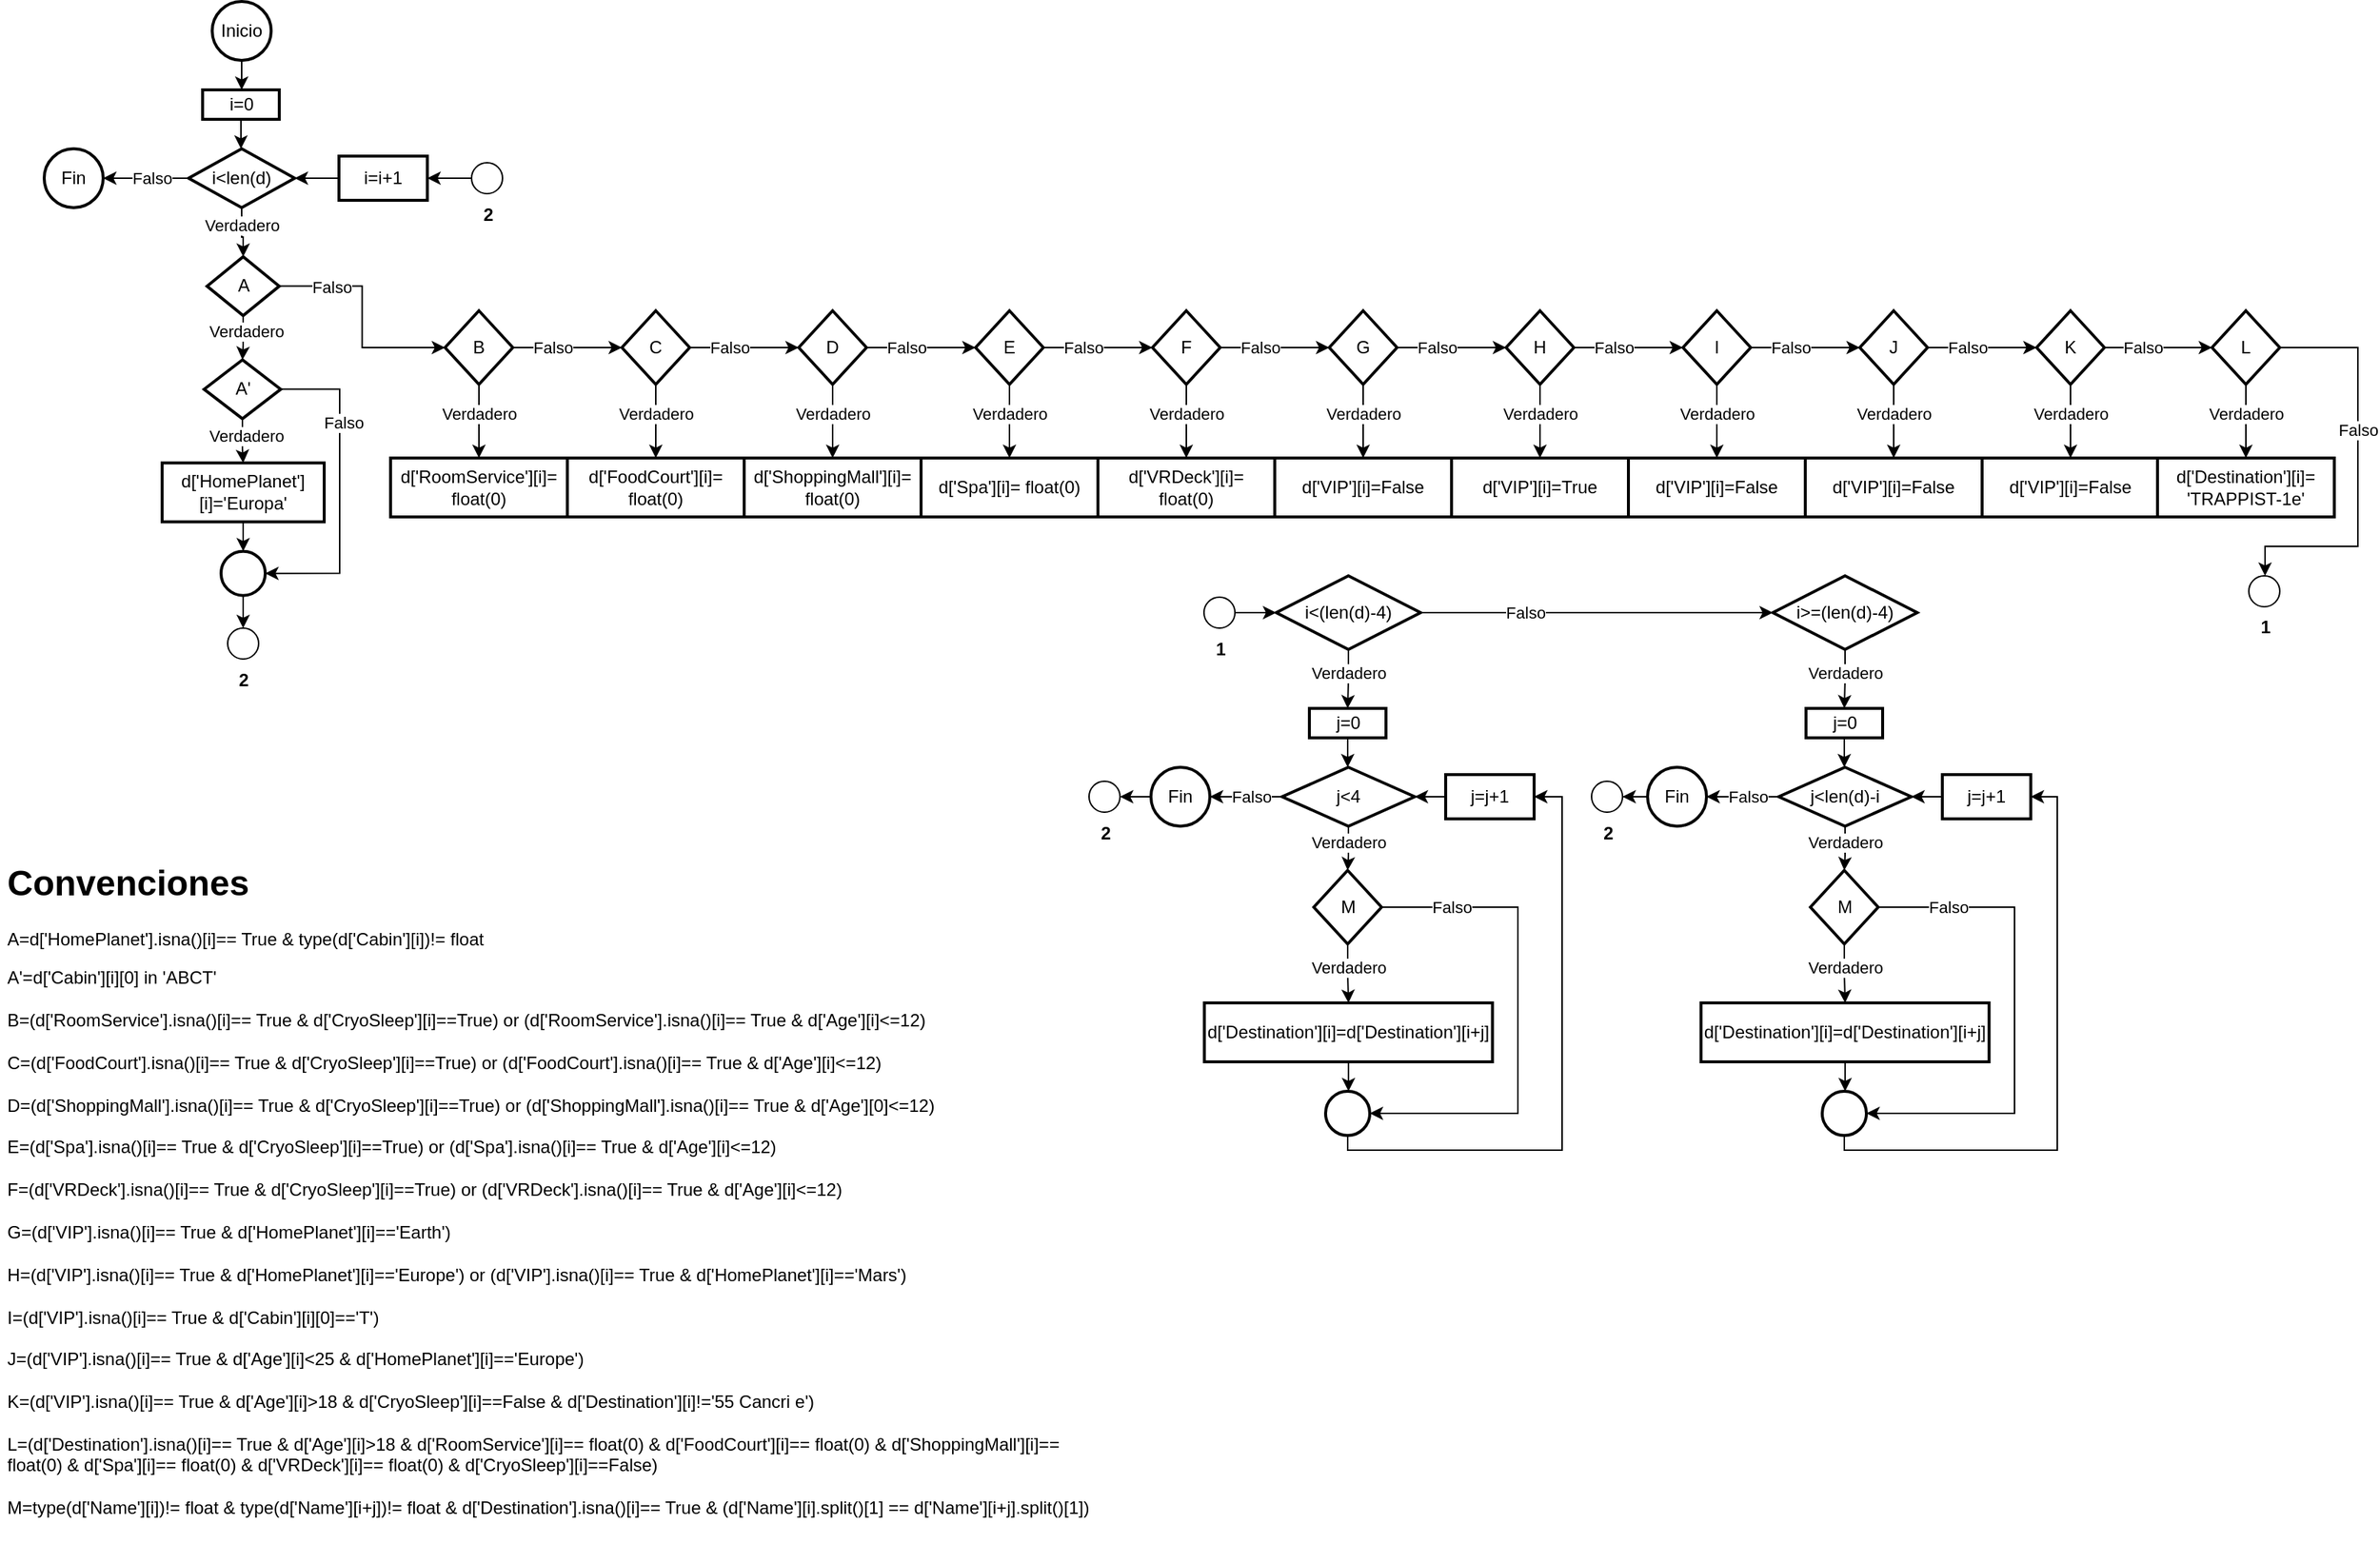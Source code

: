 <mxfile version="20.6.0" type="device"><diagram id="C5RBs43oDa-KdzZeNtuy" name="Page-1"><mxGraphModel dx="2869" dy="1013" grid="1" gridSize="10" guides="1" tooltips="1" connect="1" arrows="1" fold="1" page="1" pageScale="1" pageWidth="827" pageHeight="1169" math="0" shadow="0"><root><mxCell id="WIyWlLk6GJQsqaUBKTNV-0"/><mxCell id="WIyWlLk6GJQsqaUBKTNV-1" parent="WIyWlLk6GJQsqaUBKTNV-0"/><mxCell id="7vP-68upzNLAECdvFKPq-3" value="" style="edgeStyle=orthogonalEdgeStyle;rounded=0;orthogonalLoop=1;jettySize=auto;html=1;" parent="WIyWlLk6GJQsqaUBKTNV-1" source="7vP-68upzNLAECdvFKPq-1" target="7vP-68upzNLAECdvFKPq-2" edge="1"><mxGeometry relative="1" as="geometry"/></mxCell><mxCell id="7vP-68upzNLAECdvFKPq-1" value="Inicio" style="strokeWidth=2;html=1;shape=mxgraph.flowchart.start_2;whiteSpace=wrap;" parent="WIyWlLk6GJQsqaUBKTNV-1" vertex="1"><mxGeometry x="154" y="80" width="40" height="40" as="geometry"/></mxCell><mxCell id="7vP-68upzNLAECdvFKPq-5" value="" style="edgeStyle=orthogonalEdgeStyle;rounded=0;orthogonalLoop=1;jettySize=auto;html=1;" parent="WIyWlLk6GJQsqaUBKTNV-1" source="7vP-68upzNLAECdvFKPq-2" target="7vP-68upzNLAECdvFKPq-4" edge="1"><mxGeometry relative="1" as="geometry"/></mxCell><mxCell id="7vP-68upzNLAECdvFKPq-2" value="i=0" style="whiteSpace=wrap;html=1;strokeWidth=2;" parent="WIyWlLk6GJQsqaUBKTNV-1" vertex="1"><mxGeometry x="147.5" y="140" width="52" height="20" as="geometry"/></mxCell><mxCell id="7vP-68upzNLAECdvFKPq-9" style="edgeStyle=orthogonalEdgeStyle;rounded=0;orthogonalLoop=1;jettySize=auto;html=1;entryX=1;entryY=0.5;entryDx=0;entryDy=0;entryPerimeter=0;" parent="WIyWlLk6GJQsqaUBKTNV-1" source="7vP-68upzNLAECdvFKPq-4" target="7vP-68upzNLAECdvFKPq-6" edge="1"><mxGeometry relative="1" as="geometry"/></mxCell><mxCell id="7vP-68upzNLAECdvFKPq-10" value="Falso" style="edgeLabel;html=1;align=center;verticalAlign=middle;resizable=0;points=[];" parent="7vP-68upzNLAECdvFKPq-9" vertex="1" connectable="0"><mxGeometry x="-0.14" relative="1" as="geometry"><mxPoint as="offset"/></mxGeometry></mxCell><mxCell id="ve0nWEtaaZQ8LuhQwsrG-1" value="" style="edgeStyle=orthogonalEdgeStyle;rounded=0;orthogonalLoop=1;jettySize=auto;html=1;" edge="1" parent="WIyWlLk6GJQsqaUBKTNV-1" source="7vP-68upzNLAECdvFKPq-4" target="ve0nWEtaaZQ8LuhQwsrG-0"><mxGeometry relative="1" as="geometry"/></mxCell><mxCell id="ve0nWEtaaZQ8LuhQwsrG-2" value="Verdadero" style="edgeLabel;html=1;align=center;verticalAlign=middle;resizable=0;points=[];" vertex="1" connectable="0" parent="ve0nWEtaaZQ8LuhQwsrG-1"><mxGeometry x="-0.298" relative="1" as="geometry"><mxPoint as="offset"/></mxGeometry></mxCell><mxCell id="7vP-68upzNLAECdvFKPq-4" value="i&amp;lt;len(d)" style="rhombus;whiteSpace=wrap;html=1;strokeWidth=2;" parent="WIyWlLk6GJQsqaUBKTNV-1" vertex="1"><mxGeometry x="138" y="180" width="72" height="40" as="geometry"/></mxCell><mxCell id="7vP-68upzNLAECdvFKPq-6" value="Fin" style="strokeWidth=2;html=1;shape=mxgraph.flowchart.start_2;whiteSpace=wrap;" parent="WIyWlLk6GJQsqaUBKTNV-1" vertex="1"><mxGeometry x="40" y="180" width="40" height="40" as="geometry"/></mxCell><mxCell id="7vP-68upzNLAECdvFKPq-16" style="edgeStyle=orthogonalEdgeStyle;rounded=0;orthogonalLoop=1;jettySize=auto;html=1;entryX=1;entryY=0.5;entryDx=0;entryDy=0;" parent="WIyWlLk6GJQsqaUBKTNV-1" source="7vP-68upzNLAECdvFKPq-15" target="7vP-68upzNLAECdvFKPq-4" edge="1"><mxGeometry relative="1" as="geometry"/></mxCell><mxCell id="7vP-68upzNLAECdvFKPq-15" value="i=i+1" style="whiteSpace=wrap;html=1;strokeWidth=2;" parent="WIyWlLk6GJQsqaUBKTNV-1" vertex="1"><mxGeometry x="240" y="185" width="60" height="30" as="geometry"/></mxCell><mxCell id="ve0nWEtaaZQ8LuhQwsrG-4" value="" style="edgeStyle=orthogonalEdgeStyle;rounded=0;orthogonalLoop=1;jettySize=auto;html=1;" edge="1" parent="WIyWlLk6GJQsqaUBKTNV-1" source="ve0nWEtaaZQ8LuhQwsrG-0" target="ve0nWEtaaZQ8LuhQwsrG-3"><mxGeometry relative="1" as="geometry"/></mxCell><mxCell id="ve0nWEtaaZQ8LuhQwsrG-5" value="Verdadero" style="edgeLabel;html=1;align=center;verticalAlign=middle;resizable=0;points=[];" vertex="1" connectable="0" parent="ve0nWEtaaZQ8LuhQwsrG-4"><mxGeometry x="-0.328" y="2" relative="1" as="geometry"><mxPoint as="offset"/></mxGeometry></mxCell><mxCell id="ve0nWEtaaZQ8LuhQwsrG-95" style="edgeStyle=orthogonalEdgeStyle;rounded=0;orthogonalLoop=1;jettySize=auto;html=1;entryX=0;entryY=0.5;entryDx=0;entryDy=0;" edge="1" parent="WIyWlLk6GJQsqaUBKTNV-1" source="ve0nWEtaaZQ8LuhQwsrG-0" target="ve0nWEtaaZQ8LuhQwsrG-15"><mxGeometry relative="1" as="geometry"/></mxCell><mxCell id="ve0nWEtaaZQ8LuhQwsrG-96" value="Falso" style="edgeLabel;html=1;align=center;verticalAlign=middle;resizable=0;points=[];" vertex="1" connectable="0" parent="ve0nWEtaaZQ8LuhQwsrG-95"><mxGeometry x="-0.691" relative="1" as="geometry"><mxPoint x="11" as="offset"/></mxGeometry></mxCell><mxCell id="ve0nWEtaaZQ8LuhQwsrG-0" value="A" style="rhombus;whiteSpace=wrap;html=1;strokeWidth=2;" vertex="1" parent="WIyWlLk6GJQsqaUBKTNV-1"><mxGeometry x="150.5" y="253.33" width="49" height="40" as="geometry"/></mxCell><mxCell id="ve0nWEtaaZQ8LuhQwsrG-7" value="" style="edgeStyle=orthogonalEdgeStyle;rounded=0;orthogonalLoop=1;jettySize=auto;html=1;entryX=0.5;entryY=0;entryDx=0;entryDy=0;" edge="1" parent="WIyWlLk6GJQsqaUBKTNV-1" source="ve0nWEtaaZQ8LuhQwsrG-3" target="ve0nWEtaaZQ8LuhQwsrG-9"><mxGeometry relative="1" as="geometry"><mxPoint x="174.5" y="427.83" as="targetPoint"/></mxGeometry></mxCell><mxCell id="ve0nWEtaaZQ8LuhQwsrG-8" value="Verdadero" style="edgeLabel;html=1;align=center;verticalAlign=middle;resizable=0;points=[];" vertex="1" connectable="0" parent="ve0nWEtaaZQ8LuhQwsrG-7"><mxGeometry x="-0.295" y="2" relative="1" as="geometry"><mxPoint as="offset"/></mxGeometry></mxCell><mxCell id="ve0nWEtaaZQ8LuhQwsrG-13" style="edgeStyle=orthogonalEdgeStyle;rounded=0;orthogonalLoop=1;jettySize=auto;html=1;entryX=1;entryY=0.5;entryDx=0;entryDy=0;entryPerimeter=0;" edge="1" parent="WIyWlLk6GJQsqaUBKTNV-1" source="ve0nWEtaaZQ8LuhQwsrG-3" target="ve0nWEtaaZQ8LuhQwsrG-11"><mxGeometry relative="1" as="geometry"><Array as="points"><mxPoint x="240.5" y="343.33"/><mxPoint x="240.5" y="468.33"/></Array></mxGeometry></mxCell><mxCell id="ve0nWEtaaZQ8LuhQwsrG-14" value="Falso" style="edgeLabel;html=1;align=center;verticalAlign=middle;resizable=0;points=[];" vertex="1" connectable="0" parent="ve0nWEtaaZQ8LuhQwsrG-13"><mxGeometry x="-0.425" y="2" relative="1" as="geometry"><mxPoint as="offset"/></mxGeometry></mxCell><mxCell id="ve0nWEtaaZQ8LuhQwsrG-3" value="A'" style="rhombus;whiteSpace=wrap;html=1;strokeWidth=2;" vertex="1" parent="WIyWlLk6GJQsqaUBKTNV-1"><mxGeometry x="148.5" y="323.33" width="52" height="40" as="geometry"/></mxCell><mxCell id="ve0nWEtaaZQ8LuhQwsrG-12" style="edgeStyle=orthogonalEdgeStyle;rounded=0;orthogonalLoop=1;jettySize=auto;html=1;entryX=0.5;entryY=0;entryDx=0;entryDy=0;entryPerimeter=0;" edge="1" parent="WIyWlLk6GJQsqaUBKTNV-1" source="ve0nWEtaaZQ8LuhQwsrG-9" target="ve0nWEtaaZQ8LuhQwsrG-11"><mxGeometry relative="1" as="geometry"/></mxCell><mxCell id="ve0nWEtaaZQ8LuhQwsrG-9" value="d['HomePlanet'][i]='Europa'" style="whiteSpace=wrap;html=1;strokeWidth=2;" vertex="1" parent="WIyWlLk6GJQsqaUBKTNV-1"><mxGeometry x="120" y="393.33" width="110" height="40" as="geometry"/></mxCell><mxCell id="ve0nWEtaaZQ8LuhQwsrG-161" style="edgeStyle=orthogonalEdgeStyle;rounded=0;orthogonalLoop=1;jettySize=auto;html=1;entryX=0.5;entryY=0;entryDx=0;entryDy=0;entryPerimeter=0;" edge="1" parent="WIyWlLk6GJQsqaUBKTNV-1" source="ve0nWEtaaZQ8LuhQwsrG-11" target="ve0nWEtaaZQ8LuhQwsrG-160"><mxGeometry relative="1" as="geometry"/></mxCell><mxCell id="ve0nWEtaaZQ8LuhQwsrG-11" value="" style="strokeWidth=2;html=1;shape=mxgraph.flowchart.start_2;whiteSpace=wrap;" vertex="1" parent="WIyWlLk6GJQsqaUBKTNV-1"><mxGeometry x="160" y="453.33" width="30" height="30" as="geometry"/></mxCell><mxCell id="ve0nWEtaaZQ8LuhQwsrG-20" value="" style="edgeStyle=orthogonalEdgeStyle;rounded=0;orthogonalLoop=1;jettySize=auto;html=1;" edge="1" parent="WIyWlLk6GJQsqaUBKTNV-1" source="ve0nWEtaaZQ8LuhQwsrG-15" target="ve0nWEtaaZQ8LuhQwsrG-19"><mxGeometry relative="1" as="geometry"/></mxCell><mxCell id="ve0nWEtaaZQ8LuhQwsrG-21" value="Verdadero" style="edgeLabel;html=1;align=center;verticalAlign=middle;resizable=0;points=[];" vertex="1" connectable="0" parent="ve0nWEtaaZQ8LuhQwsrG-20"><mxGeometry x="-0.212" relative="1" as="geometry"><mxPoint as="offset"/></mxGeometry></mxCell><mxCell id="ve0nWEtaaZQ8LuhQwsrG-23" value="" style="edgeStyle=orthogonalEdgeStyle;rounded=0;orthogonalLoop=1;jettySize=auto;html=1;" edge="1" parent="WIyWlLk6GJQsqaUBKTNV-1" source="ve0nWEtaaZQ8LuhQwsrG-15" target="ve0nWEtaaZQ8LuhQwsrG-22"><mxGeometry relative="1" as="geometry"/></mxCell><mxCell id="ve0nWEtaaZQ8LuhQwsrG-24" value="Falso" style="edgeLabel;html=1;align=center;verticalAlign=middle;resizable=0;points=[];" vertex="1" connectable="0" parent="ve0nWEtaaZQ8LuhQwsrG-23"><mxGeometry x="-0.281" relative="1" as="geometry"><mxPoint as="offset"/></mxGeometry></mxCell><mxCell id="ve0nWEtaaZQ8LuhQwsrG-15" value="B" style="rhombus;whiteSpace=wrap;html=1;strokeWidth=2;" vertex="1" parent="WIyWlLk6GJQsqaUBKTNV-1"><mxGeometry x="312" y="290" width="46" height="50" as="geometry"/></mxCell><mxCell id="ve0nWEtaaZQ8LuhQwsrG-18" value="&lt;h1&gt;Convenciones&lt;/h1&gt;&lt;p&gt;&lt;span style=&quot;text-align: center;&quot;&gt;A=d['HomePlanet'].isna()[i]== True &amp;amp; type(d['Cabin'][i])!= float&lt;/span&gt;&lt;/p&gt;&lt;span style=&quot;text-align: center;&quot;&gt;A'=&lt;/span&gt;&lt;span style=&quot;text-align: center;&quot;&gt;d['Cabin'][i][0] in 'ABCT'&lt;br&gt;&lt;br&gt;&lt;/span&gt;&lt;span style=&quot;text-align: center;&quot;&gt;B=&lt;/span&gt;&lt;span style=&quot;text-align: center;&quot;&gt;(d['RoomService'].isna()[i]== True &amp;amp; d['CryoSleep'][i]==True)&amp;nbsp;&lt;/span&gt;&lt;span style=&quot;text-align: center;&quot;&gt;or (d['RoomService'].isna()[i]== True &amp;amp; d['Age'][i]&amp;lt;=12)&lt;br&gt;&lt;br&gt;C=&lt;span style=&quot;font-size: 12px;&quot;&gt;(d['FoodCourt'].isna()[i]== True &amp;amp; d['CryoSleep'][i]==True) or (d['FoodCourt'].isna()[i]== True &amp;amp; d['Age'][i]&amp;lt;=12)&lt;br&gt;&lt;br&gt;&lt;/span&gt;D=&lt;span style=&quot;font-size: 12px;&quot;&gt;(d['ShoppingMall'].isna()[i]== True &amp;amp; d['CryoSleep'][i]==True) or (d['ShoppingMall'].isna()[i]== True &amp;amp; d['Age'][0]&amp;lt;=12)&lt;br&gt;&lt;/span&gt;&lt;br&gt;&lt;span style=&quot;font-size: 12px;&quot;&gt;E=(d['Spa'].isna()[i]== True &amp;amp; d['CryoSleep'][i]==True) or (d['Spa'].isna()[i]== True &amp;amp; d['Age'][i]&amp;lt;=12)&lt;br&gt;&lt;/span&gt;&lt;br&gt;&lt;span style=&quot;font-size: 12px;&quot;&gt;F=(d['VRDeck'].isna()[i]== True &amp;amp; d['CryoSleep'][i]==True) or (d['VRDeck'].isna()[i]== True &amp;amp; d['Age'][i]&amp;lt;=12)&lt;br&gt;&lt;/span&gt;&lt;br&gt;&lt;span style=&quot;font-size: 12px;&quot;&gt;G=(d['VIP'].isna()[i]== True &amp;amp; d['HomePlanet'][i]=='Earth')&lt;br&gt;&lt;/span&gt;&lt;br&gt;H=&lt;span style=&quot;font-size: 12px;&quot;&gt;(d['VIP'].isna()[i]== True &amp;amp; d['HomePlanet'][i]=='Europe') or (d['VIP'].isna()[i]== True &amp;amp; d['HomePlanet'][i]=='Mars')&lt;br&gt;&lt;/span&gt;&lt;br&gt;I=&lt;span style=&quot;font-size: 12px;&quot;&gt;(d['VIP'].isna()[i]== True &amp;amp; d['Cabin'][i][0]=='T')&lt;br&gt;&lt;/span&gt;&lt;br&gt;J=&lt;span style=&quot;font-size: 12px;&quot;&gt;(d['VIP'].isna()[i]== True &amp;amp; d['Age'][i]&amp;lt;25 &amp;amp; d['HomePlanet'][i]=='Europe')&lt;br&gt;&lt;/span&gt;&lt;br&gt;K=&lt;span style=&quot;font-size: 12px;&quot;&gt;(d['VIP'].isna()[i]== True &amp;amp; d['Age'][i]&amp;gt;18 &amp;amp; d['CryoSleep'][i]==False &amp;amp; d['Destination'][i]!='55 Cancri e')&lt;br&gt;&lt;/span&gt;&lt;br&gt;L=&lt;span style=&quot;font-size: 12px;&quot;&gt;(d['Destination'].isna()[i]== True &amp;amp; d['Age'][i]&amp;gt;18 &amp;amp; d['RoomService'][i]== float(0) &amp;amp; d['FoodCourt'][i]== float(0) &amp;amp; d['ShoppingMall'][i]== float(0) &amp;amp; d['Spa'][i]== float(0) &amp;amp; d['VRDeck'][i]== float(0) &amp;amp; d['CryoSleep'][i]==False)&lt;br&gt;&lt;/span&gt;&lt;br&gt;M=&lt;span style=&quot;font-size: 12px;&quot;&gt;type(d['Name'][i])!= float &amp;amp;&amp;nbsp;type(d['Name'][i+j])!= float &amp;amp; d['Destination'].isna()[i]== True &amp;amp; (d['Name'][i].split()[1] == d['Name'][i+j].split()[1])&lt;/span&gt;&lt;br&gt;&lt;/span&gt;" style="text;html=1;strokeColor=none;fillColor=none;spacing=5;spacingTop=-20;whiteSpace=wrap;overflow=hidden;rounded=0;" vertex="1" parent="WIyWlLk6GJQsqaUBKTNV-1"><mxGeometry x="10" y="659" width="760" height="481" as="geometry"/></mxCell><mxCell id="ve0nWEtaaZQ8LuhQwsrG-19" value="&lt;span style=&quot;font-size: 12px;&quot;&gt;d['RoomService'][i]= float(0)&lt;/span&gt;" style="whiteSpace=wrap;html=1;strokeWidth=2;" vertex="1" parent="WIyWlLk6GJQsqaUBKTNV-1"><mxGeometry x="275" y="390" width="120" height="40" as="geometry"/></mxCell><mxCell id="ve0nWEtaaZQ8LuhQwsrG-22" value="C" style="rhombus;whiteSpace=wrap;html=1;strokeWidth=2;" vertex="1" parent="WIyWlLk6GJQsqaUBKTNV-1"><mxGeometry x="432" y="290" width="46" height="50" as="geometry"/></mxCell><mxCell id="ve0nWEtaaZQ8LuhQwsrG-27" value="" style="edgeStyle=orthogonalEdgeStyle;rounded=0;orthogonalLoop=1;jettySize=auto;html=1;exitX=0.5;exitY=1;exitDx=0;exitDy=0;" edge="1" parent="WIyWlLk6GJQsqaUBKTNV-1" target="ve0nWEtaaZQ8LuhQwsrG-29" source="ve0nWEtaaZQ8LuhQwsrG-22"><mxGeometry relative="1" as="geometry"><mxPoint x="455.0" y="360.0" as="sourcePoint"/></mxGeometry></mxCell><mxCell id="ve0nWEtaaZQ8LuhQwsrG-28" value="Verdadero" style="edgeLabel;html=1;align=center;verticalAlign=middle;resizable=0;points=[];" vertex="1" connectable="0" parent="ve0nWEtaaZQ8LuhQwsrG-27"><mxGeometry x="-0.212" relative="1" as="geometry"><mxPoint as="offset"/></mxGeometry></mxCell><mxCell id="ve0nWEtaaZQ8LuhQwsrG-29" value="&lt;span style=&quot;font-size: 12px;&quot;&gt;d['FoodCourt'][i]= float(0)&lt;/span&gt;" style="whiteSpace=wrap;html=1;strokeWidth=2;" vertex="1" parent="WIyWlLk6GJQsqaUBKTNV-1"><mxGeometry x="395" y="390" width="120" height="40" as="geometry"/></mxCell><mxCell id="ve0nWEtaaZQ8LuhQwsrG-30" value="" style="edgeStyle=orthogonalEdgeStyle;rounded=0;orthogonalLoop=1;jettySize=auto;html=1;exitX=1;exitY=0.5;exitDx=0;exitDy=0;" edge="1" parent="WIyWlLk6GJQsqaUBKTNV-1" target="ve0nWEtaaZQ8LuhQwsrG-32" source="ve0nWEtaaZQ8LuhQwsrG-22"><mxGeometry relative="1" as="geometry"><mxPoint x="502" y="315.0" as="sourcePoint"/></mxGeometry></mxCell><mxCell id="ve0nWEtaaZQ8LuhQwsrG-31" value="Falso" style="edgeLabel;html=1;align=center;verticalAlign=middle;resizable=0;points=[];" vertex="1" connectable="0" parent="ve0nWEtaaZQ8LuhQwsrG-30"><mxGeometry x="-0.281" relative="1" as="geometry"><mxPoint as="offset"/></mxGeometry></mxCell><mxCell id="ve0nWEtaaZQ8LuhQwsrG-32" value="D" style="rhombus;whiteSpace=wrap;html=1;strokeWidth=2;" vertex="1" parent="WIyWlLk6GJQsqaUBKTNV-1"><mxGeometry x="552" y="290" width="46" height="50" as="geometry"/></mxCell><mxCell id="ve0nWEtaaZQ8LuhQwsrG-33" value="" style="edgeStyle=orthogonalEdgeStyle;rounded=0;orthogonalLoop=1;jettySize=auto;html=1;exitX=0.5;exitY=1;exitDx=0;exitDy=0;" edge="1" parent="WIyWlLk6GJQsqaUBKTNV-1" source="ve0nWEtaaZQ8LuhQwsrG-32" target="ve0nWEtaaZQ8LuhQwsrG-35"><mxGeometry relative="1" as="geometry"><mxPoint x="575.0" y="360.0" as="sourcePoint"/></mxGeometry></mxCell><mxCell id="ve0nWEtaaZQ8LuhQwsrG-34" value="Verdadero" style="edgeLabel;html=1;align=center;verticalAlign=middle;resizable=0;points=[];" vertex="1" connectable="0" parent="ve0nWEtaaZQ8LuhQwsrG-33"><mxGeometry x="-0.212" relative="1" as="geometry"><mxPoint as="offset"/></mxGeometry></mxCell><mxCell id="ve0nWEtaaZQ8LuhQwsrG-35" value="&lt;span style=&quot;font-size: 12px;&quot;&gt;d['ShoppingMall'][i]= float(0)&lt;/span&gt;" style="whiteSpace=wrap;html=1;strokeWidth=2;" vertex="1" parent="WIyWlLk6GJQsqaUBKTNV-1"><mxGeometry x="515" y="390" width="120" height="40" as="geometry"/></mxCell><mxCell id="ve0nWEtaaZQ8LuhQwsrG-36" value="" style="edgeStyle=orthogonalEdgeStyle;rounded=0;orthogonalLoop=1;jettySize=auto;html=1;exitX=1;exitY=0.5;exitDx=0;exitDy=0;" edge="1" parent="WIyWlLk6GJQsqaUBKTNV-1" target="ve0nWEtaaZQ8LuhQwsrG-38" source="ve0nWEtaaZQ8LuhQwsrG-32"><mxGeometry relative="1" as="geometry"><mxPoint x="605" y="315.0" as="sourcePoint"/></mxGeometry></mxCell><mxCell id="ve0nWEtaaZQ8LuhQwsrG-37" value="Falso" style="edgeLabel;html=1;align=center;verticalAlign=middle;resizable=0;points=[];" vertex="1" connectable="0" parent="ve0nWEtaaZQ8LuhQwsrG-36"><mxGeometry x="-0.281" relative="1" as="geometry"><mxPoint as="offset"/></mxGeometry></mxCell><mxCell id="ve0nWEtaaZQ8LuhQwsrG-38" value="E" style="rhombus;whiteSpace=wrap;html=1;strokeWidth=2;" vertex="1" parent="WIyWlLk6GJQsqaUBKTNV-1"><mxGeometry x="672" y="290" width="46" height="50" as="geometry"/></mxCell><mxCell id="ve0nWEtaaZQ8LuhQwsrG-39" value="" style="edgeStyle=orthogonalEdgeStyle;rounded=0;orthogonalLoop=1;jettySize=auto;html=1;exitX=0.5;exitY=1;exitDx=0;exitDy=0;" edge="1" parent="WIyWlLk6GJQsqaUBKTNV-1" source="ve0nWEtaaZQ8LuhQwsrG-38" target="ve0nWEtaaZQ8LuhQwsrG-41"><mxGeometry relative="1" as="geometry"><mxPoint x="695.0" y="360.0" as="sourcePoint"/></mxGeometry></mxCell><mxCell id="ve0nWEtaaZQ8LuhQwsrG-40" value="Verdadero" style="edgeLabel;html=1;align=center;verticalAlign=middle;resizable=0;points=[];" vertex="1" connectable="0" parent="ve0nWEtaaZQ8LuhQwsrG-39"><mxGeometry x="-0.212" relative="1" as="geometry"><mxPoint as="offset"/></mxGeometry></mxCell><mxCell id="ve0nWEtaaZQ8LuhQwsrG-41" value="&lt;span style=&quot;font-size: 12px;&quot;&gt;d['Spa'][i]= float(0)&lt;/span&gt;" style="whiteSpace=wrap;html=1;strokeWidth=2;" vertex="1" parent="WIyWlLk6GJQsqaUBKTNV-1"><mxGeometry x="635" y="390" width="120" height="40" as="geometry"/></mxCell><mxCell id="ve0nWEtaaZQ8LuhQwsrG-42" value="" style="edgeStyle=orthogonalEdgeStyle;rounded=0;orthogonalLoop=1;jettySize=auto;html=1;exitX=1;exitY=0.5;exitDx=0;exitDy=0;" edge="1" parent="WIyWlLk6GJQsqaUBKTNV-1" target="ve0nWEtaaZQ8LuhQwsrG-44" source="ve0nWEtaaZQ8LuhQwsrG-38"><mxGeometry relative="1" as="geometry"><mxPoint x="729" y="315.0" as="sourcePoint"/></mxGeometry></mxCell><mxCell id="ve0nWEtaaZQ8LuhQwsrG-43" value="Falso" style="edgeLabel;html=1;align=center;verticalAlign=middle;resizable=0;points=[];" vertex="1" connectable="0" parent="ve0nWEtaaZQ8LuhQwsrG-42"><mxGeometry x="-0.281" relative="1" as="geometry"><mxPoint as="offset"/></mxGeometry></mxCell><mxCell id="ve0nWEtaaZQ8LuhQwsrG-44" value="F" style="rhombus;whiteSpace=wrap;html=1;strokeWidth=2;" vertex="1" parent="WIyWlLk6GJQsqaUBKTNV-1"><mxGeometry x="792" y="290" width="46" height="50" as="geometry"/></mxCell><mxCell id="ve0nWEtaaZQ8LuhQwsrG-45" value="" style="edgeStyle=orthogonalEdgeStyle;rounded=0;orthogonalLoop=1;jettySize=auto;html=1;exitX=0.5;exitY=1;exitDx=0;exitDy=0;" edge="1" parent="WIyWlLk6GJQsqaUBKTNV-1" source="ve0nWEtaaZQ8LuhQwsrG-44" target="ve0nWEtaaZQ8LuhQwsrG-47"><mxGeometry relative="1" as="geometry"><mxPoint x="815.0" y="360.0" as="sourcePoint"/></mxGeometry></mxCell><mxCell id="ve0nWEtaaZQ8LuhQwsrG-46" value="Verdadero" style="edgeLabel;html=1;align=center;verticalAlign=middle;resizable=0;points=[];" vertex="1" connectable="0" parent="ve0nWEtaaZQ8LuhQwsrG-45"><mxGeometry x="-0.212" relative="1" as="geometry"><mxPoint as="offset"/></mxGeometry></mxCell><mxCell id="ve0nWEtaaZQ8LuhQwsrG-47" value="&lt;span style=&quot;font-size: 12px;&quot;&gt;d['VRDeck'][i]= float(0)&lt;/span&gt;" style="whiteSpace=wrap;html=1;strokeWidth=2;" vertex="1" parent="WIyWlLk6GJQsqaUBKTNV-1"><mxGeometry x="755" y="390" width="120" height="40" as="geometry"/></mxCell><mxCell id="ve0nWEtaaZQ8LuhQwsrG-48" value="" style="edgeStyle=orthogonalEdgeStyle;rounded=0;orthogonalLoop=1;jettySize=auto;html=1;exitX=1;exitY=0.5;exitDx=0;exitDy=0;" edge="1" parent="WIyWlLk6GJQsqaUBKTNV-1" target="ve0nWEtaaZQ8LuhQwsrG-50" source="ve0nWEtaaZQ8LuhQwsrG-44"><mxGeometry relative="1" as="geometry"><mxPoint x="845" y="315" as="sourcePoint"/></mxGeometry></mxCell><mxCell id="ve0nWEtaaZQ8LuhQwsrG-49" value="Falso" style="edgeLabel;html=1;align=center;verticalAlign=middle;resizable=0;points=[];" vertex="1" connectable="0" parent="ve0nWEtaaZQ8LuhQwsrG-48"><mxGeometry x="-0.281" relative="1" as="geometry"><mxPoint as="offset"/></mxGeometry></mxCell><mxCell id="ve0nWEtaaZQ8LuhQwsrG-50" value="G" style="rhombus;whiteSpace=wrap;html=1;strokeWidth=2;" vertex="1" parent="WIyWlLk6GJQsqaUBKTNV-1"><mxGeometry x="912" y="290" width="46" height="50" as="geometry"/></mxCell><mxCell id="ve0nWEtaaZQ8LuhQwsrG-51" value="" style="edgeStyle=orthogonalEdgeStyle;rounded=0;orthogonalLoop=1;jettySize=auto;html=1;exitX=0.5;exitY=1;exitDx=0;exitDy=0;" edge="1" parent="WIyWlLk6GJQsqaUBKTNV-1" source="ve0nWEtaaZQ8LuhQwsrG-50" target="ve0nWEtaaZQ8LuhQwsrG-53"><mxGeometry relative="1" as="geometry"><mxPoint x="935.0" y="360.0" as="sourcePoint"/></mxGeometry></mxCell><mxCell id="ve0nWEtaaZQ8LuhQwsrG-52" value="Verdadero" style="edgeLabel;html=1;align=center;verticalAlign=middle;resizable=0;points=[];" vertex="1" connectable="0" parent="ve0nWEtaaZQ8LuhQwsrG-51"><mxGeometry x="-0.212" relative="1" as="geometry"><mxPoint as="offset"/></mxGeometry></mxCell><mxCell id="ve0nWEtaaZQ8LuhQwsrG-53" value="&lt;span style=&quot;font-size: 12px;&quot;&gt;d['VIP'][i]=False&lt;/span&gt;" style="whiteSpace=wrap;html=1;strokeWidth=2;" vertex="1" parent="WIyWlLk6GJQsqaUBKTNV-1"><mxGeometry x="875" y="390" width="120" height="40" as="geometry"/></mxCell><mxCell id="ve0nWEtaaZQ8LuhQwsrG-65" value="" style="edgeStyle=orthogonalEdgeStyle;rounded=0;orthogonalLoop=1;jettySize=auto;html=1;exitX=1;exitY=0.5;exitDx=0;exitDy=0;" edge="1" parent="WIyWlLk6GJQsqaUBKTNV-1" target="ve0nWEtaaZQ8LuhQwsrG-67" source="ve0nWEtaaZQ8LuhQwsrG-50"><mxGeometry relative="1" as="geometry"><mxPoint x="958" y="310" as="sourcePoint"/></mxGeometry></mxCell><mxCell id="ve0nWEtaaZQ8LuhQwsrG-66" value="Falso" style="edgeLabel;html=1;align=center;verticalAlign=middle;resizable=0;points=[];" vertex="1" connectable="0" parent="ve0nWEtaaZQ8LuhQwsrG-65"><mxGeometry x="-0.281" relative="1" as="geometry"><mxPoint as="offset"/></mxGeometry></mxCell><mxCell id="ve0nWEtaaZQ8LuhQwsrG-67" value="H" style="rhombus;whiteSpace=wrap;html=1;strokeWidth=2;" vertex="1" parent="WIyWlLk6GJQsqaUBKTNV-1"><mxGeometry x="1032" y="290" width="46" height="50" as="geometry"/></mxCell><mxCell id="ve0nWEtaaZQ8LuhQwsrG-68" value="" style="edgeStyle=orthogonalEdgeStyle;rounded=0;orthogonalLoop=1;jettySize=auto;html=1;exitX=0.5;exitY=1;exitDx=0;exitDy=0;" edge="1" parent="WIyWlLk6GJQsqaUBKTNV-1" source="ve0nWEtaaZQ8LuhQwsrG-67" target="ve0nWEtaaZQ8LuhQwsrG-70"><mxGeometry relative="1" as="geometry"><mxPoint x="1055.0" y="360.0" as="sourcePoint"/></mxGeometry></mxCell><mxCell id="ve0nWEtaaZQ8LuhQwsrG-69" value="Verdadero" style="edgeLabel;html=1;align=center;verticalAlign=middle;resizable=0;points=[];" vertex="1" connectable="0" parent="ve0nWEtaaZQ8LuhQwsrG-68"><mxGeometry x="-0.212" relative="1" as="geometry"><mxPoint as="offset"/></mxGeometry></mxCell><mxCell id="ve0nWEtaaZQ8LuhQwsrG-70" value="&lt;span style=&quot;font-size: 12px;&quot;&gt;d['VIP'][i]=True&lt;/span&gt;" style="whiteSpace=wrap;html=1;strokeWidth=2;" vertex="1" parent="WIyWlLk6GJQsqaUBKTNV-1"><mxGeometry x="995" y="390" width="120" height="40" as="geometry"/></mxCell><mxCell id="ve0nWEtaaZQ8LuhQwsrG-71" value="" style="edgeStyle=orthogonalEdgeStyle;rounded=0;orthogonalLoop=1;jettySize=auto;html=1;exitX=1;exitY=0.5;exitDx=0;exitDy=0;" edge="1" parent="WIyWlLk6GJQsqaUBKTNV-1" source="ve0nWEtaaZQ8LuhQwsrG-67" target="ve0nWEtaaZQ8LuhQwsrG-73"><mxGeometry relative="1" as="geometry"><mxPoint x="1085" y="315" as="sourcePoint"/></mxGeometry></mxCell><mxCell id="ve0nWEtaaZQ8LuhQwsrG-72" value="Falso" style="edgeLabel;html=1;align=center;verticalAlign=middle;resizable=0;points=[];" vertex="1" connectable="0" parent="ve0nWEtaaZQ8LuhQwsrG-71"><mxGeometry x="-0.281" relative="1" as="geometry"><mxPoint as="offset"/></mxGeometry></mxCell><mxCell id="ve0nWEtaaZQ8LuhQwsrG-73" value="I" style="rhombus;whiteSpace=wrap;html=1;strokeWidth=2;" vertex="1" parent="WIyWlLk6GJQsqaUBKTNV-1"><mxGeometry x="1152" y="290" width="46" height="50" as="geometry"/></mxCell><mxCell id="ve0nWEtaaZQ8LuhQwsrG-74" value="" style="edgeStyle=orthogonalEdgeStyle;rounded=0;orthogonalLoop=1;jettySize=auto;html=1;exitX=0.5;exitY=1;exitDx=0;exitDy=0;" edge="1" parent="WIyWlLk6GJQsqaUBKTNV-1" source="ve0nWEtaaZQ8LuhQwsrG-73" target="ve0nWEtaaZQ8LuhQwsrG-76"><mxGeometry relative="1" as="geometry"><mxPoint x="1175.0" y="360.0" as="sourcePoint"/></mxGeometry></mxCell><mxCell id="ve0nWEtaaZQ8LuhQwsrG-75" value="Verdadero" style="edgeLabel;html=1;align=center;verticalAlign=middle;resizable=0;points=[];" vertex="1" connectable="0" parent="ve0nWEtaaZQ8LuhQwsrG-74"><mxGeometry x="-0.212" relative="1" as="geometry"><mxPoint as="offset"/></mxGeometry></mxCell><mxCell id="ve0nWEtaaZQ8LuhQwsrG-76" value="&lt;span style=&quot;font-size: 12px;&quot;&gt;d['VIP'][i]=False&lt;/span&gt;" style="whiteSpace=wrap;html=1;strokeWidth=2;" vertex="1" parent="WIyWlLk6GJQsqaUBKTNV-1"><mxGeometry x="1115" y="390" width="120" height="40" as="geometry"/></mxCell><mxCell id="ve0nWEtaaZQ8LuhQwsrG-77" value="" style="edgeStyle=orthogonalEdgeStyle;rounded=0;orthogonalLoop=1;jettySize=auto;html=1;exitX=1;exitY=0.5;exitDx=0;exitDy=0;" edge="1" parent="WIyWlLk6GJQsqaUBKTNV-1" target="ve0nWEtaaZQ8LuhQwsrG-79" source="ve0nWEtaaZQ8LuhQwsrG-73"><mxGeometry relative="1" as="geometry"><mxPoint x="1198" y="315.04" as="sourcePoint"/></mxGeometry></mxCell><mxCell id="ve0nWEtaaZQ8LuhQwsrG-78" value="Falso" style="edgeLabel;html=1;align=center;verticalAlign=middle;resizable=0;points=[];" vertex="1" connectable="0" parent="ve0nWEtaaZQ8LuhQwsrG-77"><mxGeometry x="-0.281" relative="1" as="geometry"><mxPoint as="offset"/></mxGeometry></mxCell><mxCell id="ve0nWEtaaZQ8LuhQwsrG-79" value="J" style="rhombus;whiteSpace=wrap;html=1;strokeWidth=2;" vertex="1" parent="WIyWlLk6GJQsqaUBKTNV-1"><mxGeometry x="1272" y="290" width="46" height="50" as="geometry"/></mxCell><mxCell id="ve0nWEtaaZQ8LuhQwsrG-80" value="" style="edgeStyle=orthogonalEdgeStyle;rounded=0;orthogonalLoop=1;jettySize=auto;html=1;exitX=0.5;exitY=1;exitDx=0;exitDy=0;" edge="1" parent="WIyWlLk6GJQsqaUBKTNV-1" source="ve0nWEtaaZQ8LuhQwsrG-79" target="ve0nWEtaaZQ8LuhQwsrG-82"><mxGeometry relative="1" as="geometry"><mxPoint x="1295.0" y="360.0" as="sourcePoint"/></mxGeometry></mxCell><mxCell id="ve0nWEtaaZQ8LuhQwsrG-81" value="Verdadero" style="edgeLabel;html=1;align=center;verticalAlign=middle;resizable=0;points=[];" vertex="1" connectable="0" parent="ve0nWEtaaZQ8LuhQwsrG-80"><mxGeometry x="-0.212" relative="1" as="geometry"><mxPoint as="offset"/></mxGeometry></mxCell><mxCell id="ve0nWEtaaZQ8LuhQwsrG-82" value="&lt;span style=&quot;font-size: 12px;&quot;&gt;d['VIP'][i]=False&lt;/span&gt;" style="whiteSpace=wrap;html=1;strokeWidth=2;" vertex="1" parent="WIyWlLk6GJQsqaUBKTNV-1"><mxGeometry x="1235" y="390" width="120" height="40" as="geometry"/></mxCell><mxCell id="ve0nWEtaaZQ8LuhQwsrG-83" value="" style="edgeStyle=orthogonalEdgeStyle;rounded=0;orthogonalLoop=1;jettySize=auto;html=1;exitX=1;exitY=0.5;exitDx=0;exitDy=0;" edge="1" parent="WIyWlLk6GJQsqaUBKTNV-1" source="ve0nWEtaaZQ8LuhQwsrG-79" target="ve0nWEtaaZQ8LuhQwsrG-85"><mxGeometry relative="1" as="geometry"><mxPoint x="1325" y="315" as="sourcePoint"/></mxGeometry></mxCell><mxCell id="ve0nWEtaaZQ8LuhQwsrG-84" value="Falso" style="edgeLabel;html=1;align=center;verticalAlign=middle;resizable=0;points=[];" vertex="1" connectable="0" parent="ve0nWEtaaZQ8LuhQwsrG-83"><mxGeometry x="-0.281" relative="1" as="geometry"><mxPoint as="offset"/></mxGeometry></mxCell><mxCell id="ve0nWEtaaZQ8LuhQwsrG-85" value="K" style="rhombus;whiteSpace=wrap;html=1;strokeWidth=2;" vertex="1" parent="WIyWlLk6GJQsqaUBKTNV-1"><mxGeometry x="1392" y="290" width="46" height="50" as="geometry"/></mxCell><mxCell id="ve0nWEtaaZQ8LuhQwsrG-86" value="" style="edgeStyle=orthogonalEdgeStyle;rounded=0;orthogonalLoop=1;jettySize=auto;html=1;exitX=0.5;exitY=1;exitDx=0;exitDy=0;" edge="1" parent="WIyWlLk6GJQsqaUBKTNV-1" source="ve0nWEtaaZQ8LuhQwsrG-85" target="ve0nWEtaaZQ8LuhQwsrG-88"><mxGeometry relative="1" as="geometry"><mxPoint x="1415.0" y="360.0" as="sourcePoint"/></mxGeometry></mxCell><mxCell id="ve0nWEtaaZQ8LuhQwsrG-87" value="Verdadero" style="edgeLabel;html=1;align=center;verticalAlign=middle;resizable=0;points=[];" vertex="1" connectable="0" parent="ve0nWEtaaZQ8LuhQwsrG-86"><mxGeometry x="-0.212" relative="1" as="geometry"><mxPoint as="offset"/></mxGeometry></mxCell><mxCell id="ve0nWEtaaZQ8LuhQwsrG-88" value="&lt;span style=&quot;font-size: 12px;&quot;&gt;d['VIP'][i]=False&lt;/span&gt;" style="whiteSpace=wrap;html=1;strokeWidth=2;" vertex="1" parent="WIyWlLk6GJQsqaUBKTNV-1"><mxGeometry x="1355" y="390" width="120" height="40" as="geometry"/></mxCell><mxCell id="ve0nWEtaaZQ8LuhQwsrG-89" value="" style="edgeStyle=orthogonalEdgeStyle;rounded=0;orthogonalLoop=1;jettySize=auto;html=1;exitX=1;exitY=0.5;exitDx=0;exitDy=0;" edge="1" parent="WIyWlLk6GJQsqaUBKTNV-1" target="ve0nWEtaaZQ8LuhQwsrG-91" source="ve0nWEtaaZQ8LuhQwsrG-85"><mxGeometry relative="1" as="geometry"><mxPoint x="1458.0" y="315" as="sourcePoint"/></mxGeometry></mxCell><mxCell id="ve0nWEtaaZQ8LuhQwsrG-90" value="Falso" style="edgeLabel;html=1;align=center;verticalAlign=middle;resizable=0;points=[];" vertex="1" connectable="0" parent="ve0nWEtaaZQ8LuhQwsrG-89"><mxGeometry x="-0.281" relative="1" as="geometry"><mxPoint as="offset"/></mxGeometry></mxCell><mxCell id="ve0nWEtaaZQ8LuhQwsrG-106" style="edgeStyle=orthogonalEdgeStyle;rounded=0;orthogonalLoop=1;jettySize=auto;html=1;entryX=0.5;entryY=0;entryDx=0;entryDy=0;entryPerimeter=0;" edge="1" parent="WIyWlLk6GJQsqaUBKTNV-1" source="ve0nWEtaaZQ8LuhQwsrG-91" target="ve0nWEtaaZQ8LuhQwsrG-105"><mxGeometry relative="1" as="geometry"><Array as="points"><mxPoint x="1610" y="315"/><mxPoint x="1610" y="450"/><mxPoint x="1547" y="450"/><mxPoint x="1547" y="470"/></Array></mxGeometry></mxCell><mxCell id="ve0nWEtaaZQ8LuhQwsrG-108" value="Falso" style="edgeLabel;html=1;align=center;verticalAlign=middle;resizable=0;points=[];" vertex="1" connectable="0" parent="ve0nWEtaaZQ8LuhQwsrG-106"><mxGeometry x="-0.201" relative="1" as="geometry"><mxPoint as="offset"/></mxGeometry></mxCell><mxCell id="ve0nWEtaaZQ8LuhQwsrG-91" value="L" style="rhombus;whiteSpace=wrap;html=1;strokeWidth=2;" vertex="1" parent="WIyWlLk6GJQsqaUBKTNV-1"><mxGeometry x="1511" y="290" width="46" height="50" as="geometry"/></mxCell><mxCell id="ve0nWEtaaZQ8LuhQwsrG-92" value="" style="edgeStyle=orthogonalEdgeStyle;rounded=0;orthogonalLoop=1;jettySize=auto;html=1;exitX=0.5;exitY=1;exitDx=0;exitDy=0;" edge="1" parent="WIyWlLk6GJQsqaUBKTNV-1" source="ve0nWEtaaZQ8LuhQwsrG-91" target="ve0nWEtaaZQ8LuhQwsrG-94"><mxGeometry relative="1" as="geometry"><mxPoint x="1534.0" y="360.0" as="sourcePoint"/></mxGeometry></mxCell><mxCell id="ve0nWEtaaZQ8LuhQwsrG-93" value="Verdadero" style="edgeLabel;html=1;align=center;verticalAlign=middle;resizable=0;points=[];" vertex="1" connectable="0" parent="ve0nWEtaaZQ8LuhQwsrG-92"><mxGeometry x="-0.212" relative="1" as="geometry"><mxPoint as="offset"/></mxGeometry></mxCell><mxCell id="ve0nWEtaaZQ8LuhQwsrG-94" value="d['Destination'][i]= 'TRAPPIST-1e'" style="whiteSpace=wrap;html=1;strokeWidth=2;" vertex="1" parent="WIyWlLk6GJQsqaUBKTNV-1"><mxGeometry x="1474" y="390" width="120" height="40" as="geometry"/></mxCell><mxCell id="ve0nWEtaaZQ8LuhQwsrG-156" style="edgeStyle=orthogonalEdgeStyle;rounded=0;orthogonalLoop=1;jettySize=auto;html=1;entryX=0;entryY=0.5;entryDx=0;entryDy=0;" edge="1" parent="WIyWlLk6GJQsqaUBKTNV-1" source="ve0nWEtaaZQ8LuhQwsrG-98" target="ve0nWEtaaZQ8LuhQwsrG-133"><mxGeometry relative="1" as="geometry"/></mxCell><mxCell id="ve0nWEtaaZQ8LuhQwsrG-157" value="Falso" style="edgeLabel;html=1;align=center;verticalAlign=middle;resizable=0;points=[];" vertex="1" connectable="0" parent="ve0nWEtaaZQ8LuhQwsrG-156"><mxGeometry x="-0.333" y="1" relative="1" as="geometry"><mxPoint x="-9" y="1" as="offset"/></mxGeometry></mxCell><mxCell id="ve0nWEtaaZQ8LuhQwsrG-98" value="i&amp;lt;(len(d)-4)" style="rhombus;whiteSpace=wrap;html=1;strokeWidth=2;" vertex="1" parent="WIyWlLk6GJQsqaUBKTNV-1"><mxGeometry x="876" y="470" width="98" height="50" as="geometry"/></mxCell><mxCell id="ve0nWEtaaZQ8LuhQwsrG-99" value="" style="edgeStyle=orthogonalEdgeStyle;rounded=0;orthogonalLoop=1;jettySize=auto;html=1;exitX=0.5;exitY=1;exitDx=0;exitDy=0;entryX=0.5;entryY=0;entryDx=0;entryDy=0;" edge="1" parent="WIyWlLk6GJQsqaUBKTNV-1" source="ve0nWEtaaZQ8LuhQwsrG-98" target="ve0nWEtaaZQ8LuhQwsrG-116"><mxGeometry relative="1" as="geometry"><mxPoint x="799.0" y="523.33" as="sourcePoint"/><mxPoint x="799" y="553.33" as="targetPoint"/></mxGeometry></mxCell><mxCell id="ve0nWEtaaZQ8LuhQwsrG-100" value="Verdadero" style="edgeLabel;html=1;align=center;verticalAlign=middle;resizable=0;points=[];" vertex="1" connectable="0" parent="ve0nWEtaaZQ8LuhQwsrG-99"><mxGeometry x="-0.212" relative="1" as="geometry"><mxPoint as="offset"/></mxGeometry></mxCell><mxCell id="ve0nWEtaaZQ8LuhQwsrG-105" value="&lt;b&gt;1&lt;/b&gt;" style="verticalLabelPosition=bottom;verticalAlign=top;html=1;shape=mxgraph.flowchart.on-page_reference;" vertex="1" parent="WIyWlLk6GJQsqaUBKTNV-1"><mxGeometry x="1536" y="470" width="21" height="21" as="geometry"/></mxCell><mxCell id="ve0nWEtaaZQ8LuhQwsrG-114" style="edgeStyle=orthogonalEdgeStyle;rounded=0;orthogonalLoop=1;jettySize=auto;html=1;entryX=0;entryY=0.5;entryDx=0;entryDy=0;" edge="1" parent="WIyWlLk6GJQsqaUBKTNV-1" source="ve0nWEtaaZQ8LuhQwsrG-111" target="ve0nWEtaaZQ8LuhQwsrG-98"><mxGeometry relative="1" as="geometry"/></mxCell><mxCell id="ve0nWEtaaZQ8LuhQwsrG-111" value="&lt;b&gt;1&lt;/b&gt;" style="verticalLabelPosition=bottom;verticalAlign=top;html=1;shape=mxgraph.flowchart.on-page_reference;" vertex="1" parent="WIyWlLk6GJQsqaUBKTNV-1"><mxGeometry x="827" y="484.5" width="21" height="21" as="geometry"/></mxCell><mxCell id="ve0nWEtaaZQ8LuhQwsrG-115" value="" style="edgeStyle=orthogonalEdgeStyle;rounded=0;orthogonalLoop=1;jettySize=auto;html=1;" edge="1" parent="WIyWlLk6GJQsqaUBKTNV-1" source="ve0nWEtaaZQ8LuhQwsrG-116" target="ve0nWEtaaZQ8LuhQwsrG-121"><mxGeometry relative="1" as="geometry"/></mxCell><mxCell id="ve0nWEtaaZQ8LuhQwsrG-116" value="j=0" style="whiteSpace=wrap;html=1;strokeWidth=2;" vertex="1" parent="WIyWlLk6GJQsqaUBKTNV-1"><mxGeometry x="898.5" y="560" width="52" height="20" as="geometry"/></mxCell><mxCell id="ve0nWEtaaZQ8LuhQwsrG-117" style="edgeStyle=orthogonalEdgeStyle;rounded=0;orthogonalLoop=1;jettySize=auto;html=1;entryX=1;entryY=0.5;entryDx=0;entryDy=0;entryPerimeter=0;" edge="1" parent="WIyWlLk6GJQsqaUBKTNV-1" source="ve0nWEtaaZQ8LuhQwsrG-121" target="ve0nWEtaaZQ8LuhQwsrG-122"><mxGeometry relative="1" as="geometry"/></mxCell><mxCell id="ve0nWEtaaZQ8LuhQwsrG-118" value="Falso" style="edgeLabel;html=1;align=center;verticalAlign=middle;resizable=0;points=[];" vertex="1" connectable="0" parent="ve0nWEtaaZQ8LuhQwsrG-117"><mxGeometry x="-0.14" relative="1" as="geometry"><mxPoint as="offset"/></mxGeometry></mxCell><mxCell id="ve0nWEtaaZQ8LuhQwsrG-119" value="" style="edgeStyle=orthogonalEdgeStyle;rounded=0;orthogonalLoop=1;jettySize=auto;html=1;entryX=0.5;entryY=0;entryDx=0;entryDy=0;" edge="1" parent="WIyWlLk6GJQsqaUBKTNV-1" source="ve0nWEtaaZQ8LuhQwsrG-121" target="ve0nWEtaaZQ8LuhQwsrG-125"><mxGeometry relative="1" as="geometry"><mxPoint x="926.037" y="673.36" as="targetPoint"/></mxGeometry></mxCell><mxCell id="ve0nWEtaaZQ8LuhQwsrG-120" value="Verdadero" style="edgeLabel;html=1;align=center;verticalAlign=middle;resizable=0;points=[];" vertex="1" connectable="0" parent="ve0nWEtaaZQ8LuhQwsrG-119"><mxGeometry x="-0.298" relative="1" as="geometry"><mxPoint as="offset"/></mxGeometry></mxCell><mxCell id="ve0nWEtaaZQ8LuhQwsrG-121" value="j&amp;lt;4" style="rhombus;whiteSpace=wrap;html=1;strokeWidth=2;" vertex="1" parent="WIyWlLk6GJQsqaUBKTNV-1"><mxGeometry x="880" y="600" width="90" height="40" as="geometry"/></mxCell><mxCell id="ve0nWEtaaZQ8LuhQwsrG-167" style="edgeStyle=orthogonalEdgeStyle;rounded=0;orthogonalLoop=1;jettySize=auto;html=1;entryX=1;entryY=0.5;entryDx=0;entryDy=0;entryPerimeter=0;" edge="1" parent="WIyWlLk6GJQsqaUBKTNV-1" source="ve0nWEtaaZQ8LuhQwsrG-122" target="ve0nWEtaaZQ8LuhQwsrG-165"><mxGeometry relative="1" as="geometry"/></mxCell><mxCell id="ve0nWEtaaZQ8LuhQwsrG-122" value="Fin" style="strokeWidth=2;html=1;shape=mxgraph.flowchart.start_2;whiteSpace=wrap;" vertex="1" parent="WIyWlLk6GJQsqaUBKTNV-1"><mxGeometry x="791" y="600" width="40" height="40" as="geometry"/></mxCell><mxCell id="ve0nWEtaaZQ8LuhQwsrG-123" style="edgeStyle=orthogonalEdgeStyle;rounded=0;orthogonalLoop=1;jettySize=auto;html=1;entryX=1;entryY=0.5;entryDx=0;entryDy=0;" edge="1" parent="WIyWlLk6GJQsqaUBKTNV-1" source="ve0nWEtaaZQ8LuhQwsrG-124" target="ve0nWEtaaZQ8LuhQwsrG-121"><mxGeometry relative="1" as="geometry"/></mxCell><mxCell id="ve0nWEtaaZQ8LuhQwsrG-124" value="j=j+1" style="whiteSpace=wrap;html=1;strokeWidth=2;" vertex="1" parent="WIyWlLk6GJQsqaUBKTNV-1"><mxGeometry x="991" y="605" width="60" height="30" as="geometry"/></mxCell><mxCell id="ve0nWEtaaZQ8LuhQwsrG-125" value="M" style="rhombus;whiteSpace=wrap;html=1;strokeWidth=2;" vertex="1" parent="WIyWlLk6GJQsqaUBKTNV-1"><mxGeometry x="901.5" y="670" width="46" height="50" as="geometry"/></mxCell><mxCell id="ve0nWEtaaZQ8LuhQwsrG-126" value="" style="edgeStyle=orthogonalEdgeStyle;rounded=0;orthogonalLoop=1;jettySize=auto;html=1;exitX=0.5;exitY=1;exitDx=0;exitDy=0;" edge="1" parent="WIyWlLk6GJQsqaUBKTNV-1" source="ve0nWEtaaZQ8LuhQwsrG-125" target="ve0nWEtaaZQ8LuhQwsrG-128"><mxGeometry relative="1" as="geometry"><mxPoint x="924.5" y="740.0" as="sourcePoint"/></mxGeometry></mxCell><mxCell id="ve0nWEtaaZQ8LuhQwsrG-127" value="Verdadero" style="edgeLabel;html=1;align=center;verticalAlign=middle;resizable=0;points=[];" vertex="1" connectable="0" parent="ve0nWEtaaZQ8LuhQwsrG-126"><mxGeometry x="-0.212" relative="1" as="geometry"><mxPoint as="offset"/></mxGeometry></mxCell><mxCell id="ve0nWEtaaZQ8LuhQwsrG-132" style="edgeStyle=orthogonalEdgeStyle;rounded=0;orthogonalLoop=1;jettySize=auto;html=1;" edge="1" parent="WIyWlLk6GJQsqaUBKTNV-1" source="ve0nWEtaaZQ8LuhQwsrG-128" target="ve0nWEtaaZQ8LuhQwsrG-131"><mxGeometry relative="1" as="geometry"/></mxCell><mxCell id="ve0nWEtaaZQ8LuhQwsrG-128" value="d['Destination'][i]=d['Destination'][i+j]" style="whiteSpace=wrap;html=1;strokeWidth=2;" vertex="1" parent="WIyWlLk6GJQsqaUBKTNV-1"><mxGeometry x="827.25" y="760" width="195.5" height="40" as="geometry"/></mxCell><mxCell id="ve0nWEtaaZQ8LuhQwsrG-129" style="edgeStyle=orthogonalEdgeStyle;rounded=0;orthogonalLoop=1;jettySize=auto;html=1;entryX=1;entryY=0.5;entryDx=0;entryDy=0;entryPerimeter=0;exitX=1;exitY=0.5;exitDx=0;exitDy=0;" edge="1" parent="WIyWlLk6GJQsqaUBKTNV-1" target="ve0nWEtaaZQ8LuhQwsrG-131" source="ve0nWEtaaZQ8LuhQwsrG-125"><mxGeometry relative="1" as="geometry"><mxPoint x="954.961" y="709.99" as="sourcePoint"/><Array as="points"><mxPoint x="1040" y="695"/><mxPoint x="1040" y="835"/></Array></mxGeometry></mxCell><mxCell id="ve0nWEtaaZQ8LuhQwsrG-130" value="Falso" style="edgeLabel;html=1;align=center;verticalAlign=middle;resizable=0;points=[];" vertex="1" connectable="0" parent="ve0nWEtaaZQ8LuhQwsrG-129"><mxGeometry x="-0.425" y="2" relative="1" as="geometry"><mxPoint x="-47" y="-3" as="offset"/></mxGeometry></mxCell><mxCell id="ve0nWEtaaZQ8LuhQwsrG-158" style="edgeStyle=orthogonalEdgeStyle;rounded=0;orthogonalLoop=1;jettySize=auto;html=1;entryX=1;entryY=0.5;entryDx=0;entryDy=0;" edge="1" parent="WIyWlLk6GJQsqaUBKTNV-1" source="ve0nWEtaaZQ8LuhQwsrG-131" target="ve0nWEtaaZQ8LuhQwsrG-124"><mxGeometry relative="1" as="geometry"><Array as="points"><mxPoint x="925" y="860"/><mxPoint x="1070" y="860"/><mxPoint x="1070" y="620"/></Array></mxGeometry></mxCell><mxCell id="ve0nWEtaaZQ8LuhQwsrG-131" value="" style="strokeWidth=2;html=1;shape=mxgraph.flowchart.start_2;whiteSpace=wrap;" vertex="1" parent="WIyWlLk6GJQsqaUBKTNV-1"><mxGeometry x="909.5" y="820" width="30" height="30" as="geometry"/></mxCell><mxCell id="ve0nWEtaaZQ8LuhQwsrG-133" value="i&amp;gt;=(len(d)-4)" style="rhombus;whiteSpace=wrap;html=1;strokeWidth=2;" vertex="1" parent="WIyWlLk6GJQsqaUBKTNV-1"><mxGeometry x="1213" y="470" width="98" height="50" as="geometry"/></mxCell><mxCell id="ve0nWEtaaZQ8LuhQwsrG-134" value="" style="edgeStyle=orthogonalEdgeStyle;rounded=0;orthogonalLoop=1;jettySize=auto;html=1;exitX=0.5;exitY=1;exitDx=0;exitDy=0;entryX=0.5;entryY=0;entryDx=0;entryDy=0;" edge="1" parent="WIyWlLk6GJQsqaUBKTNV-1" source="ve0nWEtaaZQ8LuhQwsrG-133" target="ve0nWEtaaZQ8LuhQwsrG-139"><mxGeometry relative="1" as="geometry"><mxPoint x="1136.0" y="523.33" as="sourcePoint"/><mxPoint x="1136" y="553.33" as="targetPoint"/></mxGeometry></mxCell><mxCell id="ve0nWEtaaZQ8LuhQwsrG-135" value="Verdadero" style="edgeLabel;html=1;align=center;verticalAlign=middle;resizable=0;points=[];" vertex="1" connectable="0" parent="ve0nWEtaaZQ8LuhQwsrG-134"><mxGeometry x="-0.212" relative="1" as="geometry"><mxPoint as="offset"/></mxGeometry></mxCell><mxCell id="ve0nWEtaaZQ8LuhQwsrG-138" value="" style="edgeStyle=orthogonalEdgeStyle;rounded=0;orthogonalLoop=1;jettySize=auto;html=1;" edge="1" parent="WIyWlLk6GJQsqaUBKTNV-1" source="ve0nWEtaaZQ8LuhQwsrG-139" target="ve0nWEtaaZQ8LuhQwsrG-144"><mxGeometry relative="1" as="geometry"/></mxCell><mxCell id="ve0nWEtaaZQ8LuhQwsrG-139" value="j=0" style="whiteSpace=wrap;html=1;strokeWidth=2;" vertex="1" parent="WIyWlLk6GJQsqaUBKTNV-1"><mxGeometry x="1235.5" y="560" width="52" height="20" as="geometry"/></mxCell><mxCell id="ve0nWEtaaZQ8LuhQwsrG-140" style="edgeStyle=orthogonalEdgeStyle;rounded=0;orthogonalLoop=1;jettySize=auto;html=1;entryX=1;entryY=0.5;entryDx=0;entryDy=0;entryPerimeter=0;" edge="1" parent="WIyWlLk6GJQsqaUBKTNV-1" source="ve0nWEtaaZQ8LuhQwsrG-144" target="ve0nWEtaaZQ8LuhQwsrG-145"><mxGeometry relative="1" as="geometry"/></mxCell><mxCell id="ve0nWEtaaZQ8LuhQwsrG-141" value="Falso" style="edgeLabel;html=1;align=center;verticalAlign=middle;resizable=0;points=[];" vertex="1" connectable="0" parent="ve0nWEtaaZQ8LuhQwsrG-140"><mxGeometry x="-0.14" relative="1" as="geometry"><mxPoint as="offset"/></mxGeometry></mxCell><mxCell id="ve0nWEtaaZQ8LuhQwsrG-142" value="" style="edgeStyle=orthogonalEdgeStyle;rounded=0;orthogonalLoop=1;jettySize=auto;html=1;entryX=0.5;entryY=0;entryDx=0;entryDy=0;" edge="1" parent="WIyWlLk6GJQsqaUBKTNV-1" source="ve0nWEtaaZQ8LuhQwsrG-144" target="ve0nWEtaaZQ8LuhQwsrG-148"><mxGeometry relative="1" as="geometry"><mxPoint x="1263.037" y="673.36" as="targetPoint"/></mxGeometry></mxCell><mxCell id="ve0nWEtaaZQ8LuhQwsrG-143" value="Verdadero" style="edgeLabel;html=1;align=center;verticalAlign=middle;resizable=0;points=[];" vertex="1" connectable="0" parent="ve0nWEtaaZQ8LuhQwsrG-142"><mxGeometry x="-0.298" relative="1" as="geometry"><mxPoint as="offset"/></mxGeometry></mxCell><mxCell id="ve0nWEtaaZQ8LuhQwsrG-144" value="j&amp;lt;len(d)-i" style="rhombus;whiteSpace=wrap;html=1;strokeWidth=2;" vertex="1" parent="WIyWlLk6GJQsqaUBKTNV-1"><mxGeometry x="1217" y="600" width="90" height="40" as="geometry"/></mxCell><mxCell id="ve0nWEtaaZQ8LuhQwsrG-169" style="edgeStyle=orthogonalEdgeStyle;rounded=0;orthogonalLoop=1;jettySize=auto;html=1;entryX=1;entryY=0.5;entryDx=0;entryDy=0;entryPerimeter=0;" edge="1" parent="WIyWlLk6GJQsqaUBKTNV-1" source="ve0nWEtaaZQ8LuhQwsrG-145" target="ve0nWEtaaZQ8LuhQwsrG-168"><mxGeometry relative="1" as="geometry"/></mxCell><mxCell id="ve0nWEtaaZQ8LuhQwsrG-145" value="Fin" style="strokeWidth=2;html=1;shape=mxgraph.flowchart.start_2;whiteSpace=wrap;" vertex="1" parent="WIyWlLk6GJQsqaUBKTNV-1"><mxGeometry x="1128" y="600" width="40" height="40" as="geometry"/></mxCell><mxCell id="ve0nWEtaaZQ8LuhQwsrG-146" style="edgeStyle=orthogonalEdgeStyle;rounded=0;orthogonalLoop=1;jettySize=auto;html=1;entryX=1;entryY=0.5;entryDx=0;entryDy=0;" edge="1" parent="WIyWlLk6GJQsqaUBKTNV-1" source="ve0nWEtaaZQ8LuhQwsrG-147" target="ve0nWEtaaZQ8LuhQwsrG-144"><mxGeometry relative="1" as="geometry"/></mxCell><mxCell id="ve0nWEtaaZQ8LuhQwsrG-147" value="j=j+1" style="whiteSpace=wrap;html=1;strokeWidth=2;" vertex="1" parent="WIyWlLk6GJQsqaUBKTNV-1"><mxGeometry x="1328" y="605" width="60" height="30" as="geometry"/></mxCell><mxCell id="ve0nWEtaaZQ8LuhQwsrG-148" value="M" style="rhombus;whiteSpace=wrap;html=1;strokeWidth=2;" vertex="1" parent="WIyWlLk6GJQsqaUBKTNV-1"><mxGeometry x="1238.5" y="670" width="46" height="50" as="geometry"/></mxCell><mxCell id="ve0nWEtaaZQ8LuhQwsrG-149" value="" style="edgeStyle=orthogonalEdgeStyle;rounded=0;orthogonalLoop=1;jettySize=auto;html=1;exitX=0.5;exitY=1;exitDx=0;exitDy=0;" edge="1" parent="WIyWlLk6GJQsqaUBKTNV-1" source="ve0nWEtaaZQ8LuhQwsrG-148" target="ve0nWEtaaZQ8LuhQwsrG-152"><mxGeometry relative="1" as="geometry"><mxPoint x="1261.5" y="740.0" as="sourcePoint"/></mxGeometry></mxCell><mxCell id="ve0nWEtaaZQ8LuhQwsrG-150" value="Verdadero" style="edgeLabel;html=1;align=center;verticalAlign=middle;resizable=0;points=[];" vertex="1" connectable="0" parent="ve0nWEtaaZQ8LuhQwsrG-149"><mxGeometry x="-0.212" relative="1" as="geometry"><mxPoint as="offset"/></mxGeometry></mxCell><mxCell id="ve0nWEtaaZQ8LuhQwsrG-151" style="edgeStyle=orthogonalEdgeStyle;rounded=0;orthogonalLoop=1;jettySize=auto;html=1;" edge="1" parent="WIyWlLk6GJQsqaUBKTNV-1" source="ve0nWEtaaZQ8LuhQwsrG-152" target="ve0nWEtaaZQ8LuhQwsrG-155"><mxGeometry relative="1" as="geometry"/></mxCell><mxCell id="ve0nWEtaaZQ8LuhQwsrG-152" value="d['Destination'][i]=d['Destination'][i+j]" style="whiteSpace=wrap;html=1;strokeWidth=2;" vertex="1" parent="WIyWlLk6GJQsqaUBKTNV-1"><mxGeometry x="1164.25" y="760" width="195.5" height="40" as="geometry"/></mxCell><mxCell id="ve0nWEtaaZQ8LuhQwsrG-153" style="edgeStyle=orthogonalEdgeStyle;rounded=0;orthogonalLoop=1;jettySize=auto;html=1;entryX=1;entryY=0.5;entryDx=0;entryDy=0;entryPerimeter=0;exitX=1;exitY=0.5;exitDx=0;exitDy=0;" edge="1" parent="WIyWlLk6GJQsqaUBKTNV-1" source="ve0nWEtaaZQ8LuhQwsrG-148" target="ve0nWEtaaZQ8LuhQwsrG-155"><mxGeometry relative="1" as="geometry"><mxPoint x="1291.961" y="709.99" as="sourcePoint"/><Array as="points"><mxPoint x="1377" y="695"/><mxPoint x="1377" y="835"/></Array></mxGeometry></mxCell><mxCell id="ve0nWEtaaZQ8LuhQwsrG-154" value="Falso" style="edgeLabel;html=1;align=center;verticalAlign=middle;resizable=0;points=[];" vertex="1" connectable="0" parent="ve0nWEtaaZQ8LuhQwsrG-153"><mxGeometry x="-0.425" y="2" relative="1" as="geometry"><mxPoint x="-47" y="-3" as="offset"/></mxGeometry></mxCell><mxCell id="ve0nWEtaaZQ8LuhQwsrG-155" value="" style="strokeWidth=2;html=1;shape=mxgraph.flowchart.start_2;whiteSpace=wrap;" vertex="1" parent="WIyWlLk6GJQsqaUBKTNV-1"><mxGeometry x="1246.5" y="820" width="30" height="30" as="geometry"/></mxCell><mxCell id="ve0nWEtaaZQ8LuhQwsrG-159" style="edgeStyle=orthogonalEdgeStyle;rounded=0;orthogonalLoop=1;jettySize=auto;html=1;entryX=1;entryY=0.5;entryDx=0;entryDy=0;exitX=0.5;exitY=1;exitDx=0;exitDy=0;exitPerimeter=0;" edge="1" parent="WIyWlLk6GJQsqaUBKTNV-1" source="ve0nWEtaaZQ8LuhQwsrG-155" target="ve0nWEtaaZQ8LuhQwsrG-147"><mxGeometry relative="1" as="geometry"><mxPoint x="1260.25" y="860" as="sourcePoint"/><mxPoint x="1386.75" y="630" as="targetPoint"/><Array as="points"><mxPoint x="1262" y="860"/><mxPoint x="1406" y="860"/><mxPoint x="1406" y="620"/></Array></mxGeometry></mxCell><mxCell id="ve0nWEtaaZQ8LuhQwsrG-160" value="&lt;b&gt;2&lt;/b&gt;" style="verticalLabelPosition=bottom;verticalAlign=top;html=1;shape=mxgraph.flowchart.on-page_reference;" vertex="1" parent="WIyWlLk6GJQsqaUBKTNV-1"><mxGeometry x="164.5" y="505.5" width="21" height="21" as="geometry"/></mxCell><mxCell id="ve0nWEtaaZQ8LuhQwsrG-164" style="edgeStyle=orthogonalEdgeStyle;rounded=0;orthogonalLoop=1;jettySize=auto;html=1;entryX=1;entryY=0.5;entryDx=0;entryDy=0;" edge="1" parent="WIyWlLk6GJQsqaUBKTNV-1" source="ve0nWEtaaZQ8LuhQwsrG-163" target="7vP-68upzNLAECdvFKPq-15"><mxGeometry relative="1" as="geometry"/></mxCell><mxCell id="ve0nWEtaaZQ8LuhQwsrG-163" value="&lt;b&gt;2&lt;/b&gt;" style="verticalLabelPosition=bottom;verticalAlign=top;html=1;shape=mxgraph.flowchart.on-page_reference;" vertex="1" parent="WIyWlLk6GJQsqaUBKTNV-1"><mxGeometry x="330" y="189.5" width="21" height="21" as="geometry"/></mxCell><mxCell id="ve0nWEtaaZQ8LuhQwsrG-165" value="&lt;b&gt;2&lt;/b&gt;" style="verticalLabelPosition=bottom;verticalAlign=top;html=1;shape=mxgraph.flowchart.on-page_reference;" vertex="1" parent="WIyWlLk6GJQsqaUBKTNV-1"><mxGeometry x="749" y="609.5" width="21" height="21" as="geometry"/></mxCell><mxCell id="ve0nWEtaaZQ8LuhQwsrG-168" value="&lt;b&gt;2&lt;/b&gt;" style="verticalLabelPosition=bottom;verticalAlign=top;html=1;shape=mxgraph.flowchart.on-page_reference;" vertex="1" parent="WIyWlLk6GJQsqaUBKTNV-1"><mxGeometry x="1090" y="609.5" width="21" height="21" as="geometry"/></mxCell></root></mxGraphModel></diagram></mxfile>